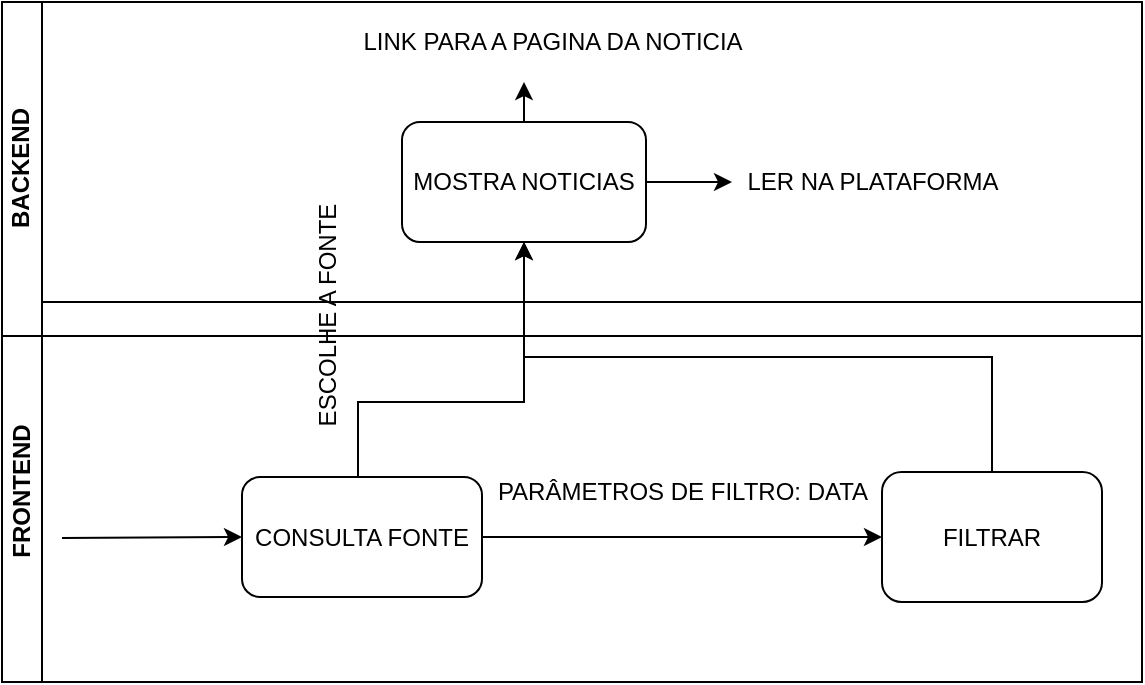 <mxfile version="13.3.1" type="device"><diagram id="6aTFZ9jh5BA2PjqmYTYE" name="Page-1"><mxGraphModel dx="1773" dy="533" grid="1" gridSize="10" guides="1" tooltips="1" connect="1" arrows="1" fold="1" page="1" pageScale="1" pageWidth="827" pageHeight="1169" math="0" shadow="0"><root><mxCell id="0"/><mxCell id="1" parent="0"/><mxCell id="jsQpT6ogRZBrt_ODWWa4-15" value="" style="edgeStyle=orthogonalEdgeStyle;rounded=0;orthogonalLoop=1;jettySize=auto;html=1;" parent="1" source="jsQpT6ogRZBrt_ODWWa4-1" target="jsQpT6ogRZBrt_ODWWa4-14" edge="1"><mxGeometry relative="1" as="geometry"><Array as="points"><mxPoint x="128" y="400"/><mxPoint x="211" y="400"/></Array></mxGeometry></mxCell><mxCell id="jsQpT6ogRZBrt_ODWWa4-2" value="" style="endArrow=classic;html=1;entryX=0;entryY=0.5;entryDx=0;entryDy=0;" parent="1" target="jsQpT6ogRZBrt_ODWWa4-1" edge="1"><mxGeometry width="50" height="50" relative="1" as="geometry"><mxPoint x="-20" y="468" as="sourcePoint"/><mxPoint x="53" y="470" as="targetPoint"/></mxGeometry></mxCell><mxCell id="jsQpT6ogRZBrt_ODWWa4-9" value="FRONTEND" style="swimlane;html=1;startSize=20;horizontal=0;" parent="1" vertex="1"><mxGeometry x="-50" y="350" width="570" height="190" as="geometry"/></mxCell><mxCell id="jsQpT6ogRZBrt_ODWWa4-1" value="CONSULTA FONTE" style="rounded=1;whiteSpace=wrap;html=1;" parent="jsQpT6ogRZBrt_ODWWa4-9" vertex="1"><mxGeometry x="120" y="87.5" width="120" height="60" as="geometry"/></mxCell><mxCell id="jsQpT6ogRZBrt_ODWWa4-23" value="" style="endArrow=classic;html=1;exitX=1;exitY=0.5;exitDx=0;exitDy=0;entryX=0;entryY=0.5;entryDx=0;entryDy=0;" parent="jsQpT6ogRZBrt_ODWWa4-9" edge="1" target="jsQpT6ogRZBrt_ODWWa4-22" source="jsQpT6ogRZBrt_ODWWa4-1"><mxGeometry width="50" height="50" relative="1" as="geometry"><mxPoint x="358" y="109.5" as="sourcePoint"/><mxPoint x="400" y="140" as="targetPoint"/></mxGeometry></mxCell><mxCell id="jsQpT6ogRZBrt_ODWWa4-24" value="PARÂMETROS DE FILTRO: DATA" style="text;html=1;align=center;verticalAlign=middle;resizable=0;points=[];autosize=1;" parent="jsQpT6ogRZBrt_ODWWa4-9" vertex="1"><mxGeometry x="240" y="85" width="200" height="20" as="geometry"/></mxCell><mxCell id="jsQpT6ogRZBrt_ODWWa4-22" value="FILTRAR" style="rounded=1;whiteSpace=wrap;html=1;" parent="jsQpT6ogRZBrt_ODWWa4-9" vertex="1"><mxGeometry x="440" y="85" width="110" height="65" as="geometry"/></mxCell><mxCell id="jsQpT6ogRZBrt_ODWWa4-11" value="&lt;div&gt;BACKEND&lt;/div&gt;" style="swimlane;html=1;startSize=20;horizontal=0;" parent="1" vertex="1"><mxGeometry x="-50" y="200" width="570" height="167" as="geometry"/></mxCell><mxCell id="LeOUhmqxCTtA2qShDECf-7" style="edgeStyle=orthogonalEdgeStyle;rounded=0;orthogonalLoop=1;jettySize=auto;html=1;" edge="1" parent="jsQpT6ogRZBrt_ODWWa4-11" source="jsQpT6ogRZBrt_ODWWa4-14" target="LeOUhmqxCTtA2qShDECf-6"><mxGeometry relative="1" as="geometry"/></mxCell><mxCell id="jsQpT6ogRZBrt_ODWWa4-14" value="MOSTRA NOTICIAS" style="rounded=1;whiteSpace=wrap;html=1;" parent="jsQpT6ogRZBrt_ODWWa4-11" vertex="1"><mxGeometry x="200" y="60" width="122" height="60" as="geometry"/></mxCell><mxCell id="jsQpT6ogRZBrt_ODWWa4-16" value="ESCOLHE A FONTE" style="text;html=1;align=center;verticalAlign=middle;resizable=0;points=[];autosize=1;rotation=-90;" parent="jsQpT6ogRZBrt_ODWWa4-11" vertex="1"><mxGeometry x="98" y="147" width="130" height="20" as="geometry"/></mxCell><mxCell id="jsQpT6ogRZBrt_ODWWa4-35" value="LINK PARA A PAGINA DA NOTICIA" style="text;html=1;align=center;verticalAlign=middle;resizable=0;points=[];autosize=1;" parent="jsQpT6ogRZBrt_ODWWa4-11" vertex="1"><mxGeometry x="170" y="10" width="210" height="20" as="geometry"/></mxCell><mxCell id="LeOUhmqxCTtA2qShDECf-6" value="LER NA PLATAFORMA" style="text;html=1;align=center;verticalAlign=middle;resizable=0;points=[];autosize=1;" vertex="1" parent="jsQpT6ogRZBrt_ODWWa4-11"><mxGeometry x="365" y="80" width="140" height="20" as="geometry"/></mxCell><mxCell id="LeOUhmqxCTtA2qShDECf-3" style="edgeStyle=orthogonalEdgeStyle;rounded=0;orthogonalLoop=1;jettySize=auto;html=1;exitX=0.5;exitY=0;exitDx=0;exitDy=0;entryX=0.5;entryY=1;entryDx=0;entryDy=0;" edge="1" parent="1" source="jsQpT6ogRZBrt_ODWWa4-22" target="jsQpT6ogRZBrt_ODWWa4-14"><mxGeometry relative="1" as="geometry"><mxPoint x="270" y="340" as="targetPoint"/></mxGeometry></mxCell><mxCell id="LeOUhmqxCTtA2qShDECf-8" style="edgeStyle=orthogonalEdgeStyle;rounded=0;orthogonalLoop=1;jettySize=auto;html=1;" edge="1" parent="1" source="jsQpT6ogRZBrt_ODWWa4-14"><mxGeometry relative="1" as="geometry"><mxPoint x="211" y="240" as="targetPoint"/></mxGeometry></mxCell></root></mxGraphModel></diagram></mxfile>